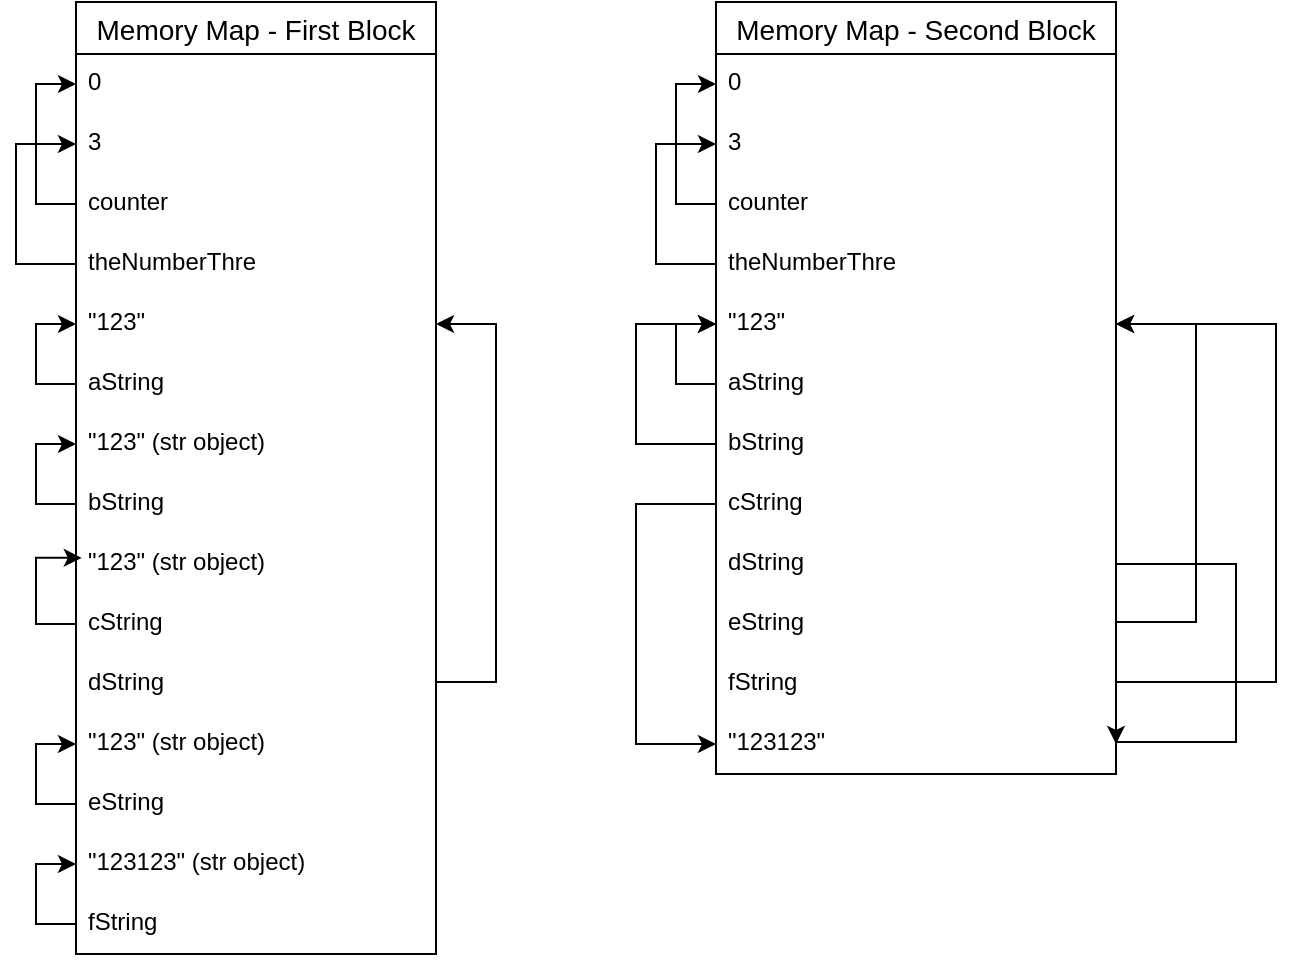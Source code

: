 <mxfile version="21.7.2" type="device">
  <diagram name="Page-1" id="-TfxzJIQFW5ECv-QuIHN">
    <mxGraphModel dx="684" dy="983" grid="1" gridSize="10" guides="1" tooltips="1" connect="1" arrows="1" fold="1" page="1" pageScale="1" pageWidth="850" pageHeight="1100" math="0" shadow="0">
      <root>
        <mxCell id="0" />
        <mxCell id="1" parent="0" />
        <mxCell id="G9r8HT_jU-UsG_awBwpW-21" value="Memory Map - First Block" style="swimlane;fontStyle=0;childLayout=stackLayout;horizontal=1;startSize=26;horizontalStack=0;resizeParent=1;resizeParentMax=0;resizeLast=0;collapsible=1;marginBottom=0;align=center;fontSize=14;" vertex="1" parent="1">
          <mxGeometry x="220" y="220" width="180" height="476" as="geometry">
            <mxRectangle x="220" y="220" width="60" height="30" as="alternateBounds" />
          </mxGeometry>
        </mxCell>
        <mxCell id="G9r8HT_jU-UsG_awBwpW-22" value="0" style="text;strokeColor=none;fillColor=none;spacingLeft=4;spacingRight=4;overflow=hidden;rotatable=0;points=[[0,0.5],[1,0.5]];portConstraint=eastwest;fontSize=12;whiteSpace=wrap;html=1;" vertex="1" parent="G9r8HT_jU-UsG_awBwpW-21">
          <mxGeometry y="26" width="180" height="30" as="geometry" />
        </mxCell>
        <mxCell id="G9r8HT_jU-UsG_awBwpW-23" value="3" style="text;strokeColor=none;fillColor=none;spacingLeft=4;spacingRight=4;overflow=hidden;rotatable=0;points=[[0,0.5],[1,0.5]];portConstraint=eastwest;fontSize=12;whiteSpace=wrap;html=1;" vertex="1" parent="G9r8HT_jU-UsG_awBwpW-21">
          <mxGeometry y="56" width="180" height="30" as="geometry" />
        </mxCell>
        <mxCell id="G9r8HT_jU-UsG_awBwpW-33" style="edgeStyle=orthogonalEdgeStyle;rounded=0;orthogonalLoop=1;jettySize=auto;html=1;entryX=0;entryY=0.5;entryDx=0;entryDy=0;" edge="1" parent="G9r8HT_jU-UsG_awBwpW-21" source="G9r8HT_jU-UsG_awBwpW-24" target="G9r8HT_jU-UsG_awBwpW-22">
          <mxGeometry relative="1" as="geometry" />
        </mxCell>
        <mxCell id="G9r8HT_jU-UsG_awBwpW-24" value="counter" style="text;strokeColor=none;fillColor=none;spacingLeft=4;spacingRight=4;overflow=hidden;rotatable=0;points=[[0,0.5],[1,0.5]];portConstraint=eastwest;fontSize=12;whiteSpace=wrap;html=1;" vertex="1" parent="G9r8HT_jU-UsG_awBwpW-21">
          <mxGeometry y="86" width="180" height="30" as="geometry" />
        </mxCell>
        <mxCell id="G9r8HT_jU-UsG_awBwpW-34" style="edgeStyle=orthogonalEdgeStyle;rounded=0;orthogonalLoop=1;jettySize=auto;html=1;entryX=0;entryY=0.5;entryDx=0;entryDy=0;" edge="1" parent="G9r8HT_jU-UsG_awBwpW-21" source="G9r8HT_jU-UsG_awBwpW-31" target="G9r8HT_jU-UsG_awBwpW-23">
          <mxGeometry relative="1" as="geometry">
            <Array as="points">
              <mxPoint x="-30" y="131" />
              <mxPoint x="-30" y="71" />
            </Array>
          </mxGeometry>
        </mxCell>
        <mxCell id="G9r8HT_jU-UsG_awBwpW-31" value="theNumberThre" style="text;strokeColor=none;fillColor=none;spacingLeft=4;spacingRight=4;overflow=hidden;rotatable=0;points=[[0,0.5],[1,0.5]];portConstraint=eastwest;fontSize=12;whiteSpace=wrap;html=1;" vertex="1" parent="G9r8HT_jU-UsG_awBwpW-21">
          <mxGeometry y="116" width="180" height="30" as="geometry" />
        </mxCell>
        <mxCell id="G9r8HT_jU-UsG_awBwpW-32" value="&quot;123&quot;" style="text;strokeColor=none;fillColor=none;spacingLeft=4;spacingRight=4;overflow=hidden;rotatable=0;points=[[0,0.5],[1,0.5]];portConstraint=eastwest;fontSize=12;whiteSpace=wrap;html=1;" vertex="1" parent="G9r8HT_jU-UsG_awBwpW-21">
          <mxGeometry y="146" width="180" height="30" as="geometry" />
        </mxCell>
        <mxCell id="G9r8HT_jU-UsG_awBwpW-36" style="edgeStyle=orthogonalEdgeStyle;rounded=0;orthogonalLoop=1;jettySize=auto;html=1;entryX=0;entryY=0.5;entryDx=0;entryDy=0;" edge="1" parent="G9r8HT_jU-UsG_awBwpW-21" source="G9r8HT_jU-UsG_awBwpW-35" target="G9r8HT_jU-UsG_awBwpW-32">
          <mxGeometry relative="1" as="geometry" />
        </mxCell>
        <mxCell id="G9r8HT_jU-UsG_awBwpW-35" value="aString" style="text;strokeColor=none;fillColor=none;spacingLeft=4;spacingRight=4;overflow=hidden;rotatable=0;points=[[0,0.5],[1,0.5]];portConstraint=eastwest;fontSize=12;whiteSpace=wrap;html=1;" vertex="1" parent="G9r8HT_jU-UsG_awBwpW-21">
          <mxGeometry y="176" width="180" height="30" as="geometry" />
        </mxCell>
        <mxCell id="G9r8HT_jU-UsG_awBwpW-37" value="&quot;123&quot; (str object)" style="text;strokeColor=none;fillColor=none;spacingLeft=4;spacingRight=4;overflow=hidden;rotatable=0;points=[[0,0.5],[1,0.5]];portConstraint=eastwest;fontSize=12;whiteSpace=wrap;html=1;" vertex="1" parent="G9r8HT_jU-UsG_awBwpW-21">
          <mxGeometry y="206" width="180" height="30" as="geometry" />
        </mxCell>
        <mxCell id="G9r8HT_jU-UsG_awBwpW-39" style="edgeStyle=orthogonalEdgeStyle;rounded=0;orthogonalLoop=1;jettySize=auto;html=1;entryX=0;entryY=0.5;entryDx=0;entryDy=0;" edge="1" parent="G9r8HT_jU-UsG_awBwpW-21" source="G9r8HT_jU-UsG_awBwpW-38" target="G9r8HT_jU-UsG_awBwpW-37">
          <mxGeometry relative="1" as="geometry" />
        </mxCell>
        <mxCell id="G9r8HT_jU-UsG_awBwpW-38" value="bString" style="text;strokeColor=none;fillColor=none;spacingLeft=4;spacingRight=4;overflow=hidden;rotatable=0;points=[[0,0.5],[1,0.5]];portConstraint=eastwest;fontSize=12;whiteSpace=wrap;html=1;" vertex="1" parent="G9r8HT_jU-UsG_awBwpW-21">
          <mxGeometry y="236" width="180" height="30" as="geometry" />
        </mxCell>
        <mxCell id="G9r8HT_jU-UsG_awBwpW-41" value="&quot;123&quot; (str object)" style="text;strokeColor=none;fillColor=none;spacingLeft=4;spacingRight=4;overflow=hidden;rotatable=0;points=[[0,0.5],[1,0.5]];portConstraint=eastwest;fontSize=12;whiteSpace=wrap;html=1;" vertex="1" parent="G9r8HT_jU-UsG_awBwpW-21">
          <mxGeometry y="266" width="180" height="30" as="geometry" />
        </mxCell>
        <mxCell id="G9r8HT_jU-UsG_awBwpW-42" style="edgeStyle=orthogonalEdgeStyle;rounded=0;orthogonalLoop=1;jettySize=auto;html=1;entryX=0.016;entryY=0.398;entryDx=0;entryDy=0;entryPerimeter=0;" edge="1" parent="G9r8HT_jU-UsG_awBwpW-21" source="G9r8HT_jU-UsG_awBwpW-40" target="G9r8HT_jU-UsG_awBwpW-41">
          <mxGeometry relative="1" as="geometry" />
        </mxCell>
        <mxCell id="G9r8HT_jU-UsG_awBwpW-40" value="cString" style="text;strokeColor=none;fillColor=none;spacingLeft=4;spacingRight=4;overflow=hidden;rotatable=0;points=[[0,0.5],[1,0.5]];portConstraint=eastwest;fontSize=12;whiteSpace=wrap;html=1;" vertex="1" parent="G9r8HT_jU-UsG_awBwpW-21">
          <mxGeometry y="296" width="180" height="30" as="geometry" />
        </mxCell>
        <mxCell id="G9r8HT_jU-UsG_awBwpW-44" style="edgeStyle=orthogonalEdgeStyle;rounded=0;orthogonalLoop=1;jettySize=auto;html=1;entryX=1;entryY=0.5;entryDx=0;entryDy=0;exitX=1;exitY=0.5;exitDx=0;exitDy=0;" edge="1" parent="G9r8HT_jU-UsG_awBwpW-21" source="G9r8HT_jU-UsG_awBwpW-43" target="G9r8HT_jU-UsG_awBwpW-32">
          <mxGeometry relative="1" as="geometry">
            <Array as="points">
              <mxPoint x="180" y="340" />
              <mxPoint x="210" y="340" />
              <mxPoint x="210" y="161" />
            </Array>
          </mxGeometry>
        </mxCell>
        <mxCell id="G9r8HT_jU-UsG_awBwpW-43" value="dString" style="text;strokeColor=none;fillColor=none;spacingLeft=4;spacingRight=4;overflow=hidden;rotatable=0;points=[[0,0.5],[1,0.5]];portConstraint=eastwest;fontSize=12;whiteSpace=wrap;html=1;" vertex="1" parent="G9r8HT_jU-UsG_awBwpW-21">
          <mxGeometry y="326" width="180" height="30" as="geometry" />
        </mxCell>
        <mxCell id="G9r8HT_jU-UsG_awBwpW-46" value="&quot;123&quot; (str object)" style="text;strokeColor=none;fillColor=none;spacingLeft=4;spacingRight=4;overflow=hidden;rotatable=0;points=[[0,0.5],[1,0.5]];portConstraint=eastwest;fontSize=12;whiteSpace=wrap;html=1;" vertex="1" parent="G9r8HT_jU-UsG_awBwpW-21">
          <mxGeometry y="356" width="180" height="30" as="geometry" />
        </mxCell>
        <mxCell id="G9r8HT_jU-UsG_awBwpW-47" style="edgeStyle=orthogonalEdgeStyle;rounded=0;orthogonalLoop=1;jettySize=auto;html=1;entryX=0;entryY=0.5;entryDx=0;entryDy=0;" edge="1" parent="G9r8HT_jU-UsG_awBwpW-21" source="G9r8HT_jU-UsG_awBwpW-45" target="G9r8HT_jU-UsG_awBwpW-46">
          <mxGeometry relative="1" as="geometry" />
        </mxCell>
        <mxCell id="G9r8HT_jU-UsG_awBwpW-45" value="eString" style="text;strokeColor=none;fillColor=none;spacingLeft=4;spacingRight=4;overflow=hidden;rotatable=0;points=[[0,0.5],[1,0.5]];portConstraint=eastwest;fontSize=12;whiteSpace=wrap;html=1;" vertex="1" parent="G9r8HT_jU-UsG_awBwpW-21">
          <mxGeometry y="386" width="180" height="30" as="geometry" />
        </mxCell>
        <mxCell id="G9r8HT_jU-UsG_awBwpW-49" value="&quot;123123&quot; (str object)" style="text;strokeColor=none;fillColor=none;spacingLeft=4;spacingRight=4;overflow=hidden;rotatable=0;points=[[0,0.5],[1,0.5]];portConstraint=eastwest;fontSize=12;whiteSpace=wrap;html=1;" vertex="1" parent="G9r8HT_jU-UsG_awBwpW-21">
          <mxGeometry y="416" width="180" height="30" as="geometry" />
        </mxCell>
        <mxCell id="G9r8HT_jU-UsG_awBwpW-50" style="edgeStyle=orthogonalEdgeStyle;rounded=0;orthogonalLoop=1;jettySize=auto;html=1;entryX=0;entryY=0.5;entryDx=0;entryDy=0;" edge="1" parent="G9r8HT_jU-UsG_awBwpW-21" source="G9r8HT_jU-UsG_awBwpW-48" target="G9r8HT_jU-UsG_awBwpW-49">
          <mxGeometry relative="1" as="geometry" />
        </mxCell>
        <mxCell id="G9r8HT_jU-UsG_awBwpW-48" value="fString" style="text;strokeColor=none;fillColor=none;spacingLeft=4;spacingRight=4;overflow=hidden;rotatable=0;points=[[0,0.5],[1,0.5]];portConstraint=eastwest;fontSize=12;whiteSpace=wrap;html=1;" vertex="1" parent="G9r8HT_jU-UsG_awBwpW-21">
          <mxGeometry y="446" width="180" height="30" as="geometry" />
        </mxCell>
        <mxCell id="G9r8HT_jU-UsG_awBwpW-51" value="Memory Map - Second Block" style="swimlane;fontStyle=0;childLayout=stackLayout;horizontal=1;startSize=26;horizontalStack=0;resizeParent=1;resizeParentMax=0;resizeLast=0;collapsible=1;marginBottom=0;align=center;fontSize=14;" vertex="1" parent="1">
          <mxGeometry x="540" y="220" width="200" height="386" as="geometry">
            <mxRectangle x="220" y="220" width="60" height="30" as="alternateBounds" />
          </mxGeometry>
        </mxCell>
        <mxCell id="G9r8HT_jU-UsG_awBwpW-52" value="0" style="text;strokeColor=none;fillColor=none;spacingLeft=4;spacingRight=4;overflow=hidden;rotatable=0;points=[[0,0.5],[1,0.5]];portConstraint=eastwest;fontSize=12;whiteSpace=wrap;html=1;" vertex="1" parent="G9r8HT_jU-UsG_awBwpW-51">
          <mxGeometry y="26" width="200" height="30" as="geometry" />
        </mxCell>
        <mxCell id="G9r8HT_jU-UsG_awBwpW-53" value="3" style="text;strokeColor=none;fillColor=none;spacingLeft=4;spacingRight=4;overflow=hidden;rotatable=0;points=[[0,0.5],[1,0.5]];portConstraint=eastwest;fontSize=12;whiteSpace=wrap;html=1;" vertex="1" parent="G9r8HT_jU-UsG_awBwpW-51">
          <mxGeometry y="56" width="200" height="30" as="geometry" />
        </mxCell>
        <mxCell id="G9r8HT_jU-UsG_awBwpW-54" style="edgeStyle=orthogonalEdgeStyle;rounded=0;orthogonalLoop=1;jettySize=auto;html=1;entryX=0;entryY=0.5;entryDx=0;entryDy=0;" edge="1" parent="G9r8HT_jU-UsG_awBwpW-51" source="G9r8HT_jU-UsG_awBwpW-55" target="G9r8HT_jU-UsG_awBwpW-52">
          <mxGeometry relative="1" as="geometry" />
        </mxCell>
        <mxCell id="G9r8HT_jU-UsG_awBwpW-55" value="counter" style="text;strokeColor=none;fillColor=none;spacingLeft=4;spacingRight=4;overflow=hidden;rotatable=0;points=[[0,0.5],[1,0.5]];portConstraint=eastwest;fontSize=12;whiteSpace=wrap;html=1;" vertex="1" parent="G9r8HT_jU-UsG_awBwpW-51">
          <mxGeometry y="86" width="200" height="30" as="geometry" />
        </mxCell>
        <mxCell id="G9r8HT_jU-UsG_awBwpW-56" style="edgeStyle=orthogonalEdgeStyle;rounded=0;orthogonalLoop=1;jettySize=auto;html=1;entryX=0;entryY=0.5;entryDx=0;entryDy=0;" edge="1" parent="G9r8HT_jU-UsG_awBwpW-51" source="G9r8HT_jU-UsG_awBwpW-57" target="G9r8HT_jU-UsG_awBwpW-53">
          <mxGeometry relative="1" as="geometry">
            <Array as="points">
              <mxPoint x="-30" y="131" />
              <mxPoint x="-30" y="71" />
            </Array>
          </mxGeometry>
        </mxCell>
        <mxCell id="G9r8HT_jU-UsG_awBwpW-57" value="theNumberThre" style="text;strokeColor=none;fillColor=none;spacingLeft=4;spacingRight=4;overflow=hidden;rotatable=0;points=[[0,0.5],[1,0.5]];portConstraint=eastwest;fontSize=12;whiteSpace=wrap;html=1;" vertex="1" parent="G9r8HT_jU-UsG_awBwpW-51">
          <mxGeometry y="116" width="200" height="30" as="geometry" />
        </mxCell>
        <mxCell id="G9r8HT_jU-UsG_awBwpW-58" value="&quot;123&quot;" style="text;strokeColor=none;fillColor=none;spacingLeft=4;spacingRight=4;overflow=hidden;rotatable=0;points=[[0,0.5],[1,0.5]];portConstraint=eastwest;fontSize=12;whiteSpace=wrap;html=1;" vertex="1" parent="G9r8HT_jU-UsG_awBwpW-51">
          <mxGeometry y="146" width="200" height="30" as="geometry" />
        </mxCell>
        <mxCell id="G9r8HT_jU-UsG_awBwpW-59" style="edgeStyle=orthogonalEdgeStyle;rounded=0;orthogonalLoop=1;jettySize=auto;html=1;entryX=0;entryY=0.5;entryDx=0;entryDy=0;" edge="1" parent="G9r8HT_jU-UsG_awBwpW-51" source="G9r8HT_jU-UsG_awBwpW-60" target="G9r8HT_jU-UsG_awBwpW-58">
          <mxGeometry relative="1" as="geometry" />
        </mxCell>
        <mxCell id="G9r8HT_jU-UsG_awBwpW-60" value="aString" style="text;strokeColor=none;fillColor=none;spacingLeft=4;spacingRight=4;overflow=hidden;rotatable=0;points=[[0,0.5],[1,0.5]];portConstraint=eastwest;fontSize=12;whiteSpace=wrap;html=1;" vertex="1" parent="G9r8HT_jU-UsG_awBwpW-51">
          <mxGeometry y="176" width="200" height="30" as="geometry" />
        </mxCell>
        <mxCell id="G9r8HT_jU-UsG_awBwpW-62" style="edgeStyle=orthogonalEdgeStyle;rounded=0;orthogonalLoop=1;jettySize=auto;html=1;entryX=0;entryY=0.5;entryDx=0;entryDy=0;" edge="1" parent="G9r8HT_jU-UsG_awBwpW-51" source="G9r8HT_jU-UsG_awBwpW-63" target="G9r8HT_jU-UsG_awBwpW-61">
          <mxGeometry relative="1" as="geometry" />
        </mxCell>
        <mxCell id="G9r8HT_jU-UsG_awBwpW-76" style="edgeStyle=orthogonalEdgeStyle;rounded=0;orthogonalLoop=1;jettySize=auto;html=1;entryX=0;entryY=0.5;entryDx=0;entryDy=0;" edge="1" parent="G9r8HT_jU-UsG_awBwpW-51" source="G9r8HT_jU-UsG_awBwpW-63" target="G9r8HT_jU-UsG_awBwpW-58">
          <mxGeometry relative="1" as="geometry">
            <Array as="points">
              <mxPoint x="-40" y="221" />
              <mxPoint x="-40" y="161" />
            </Array>
          </mxGeometry>
        </mxCell>
        <mxCell id="G9r8HT_jU-UsG_awBwpW-63" value="bString" style="text;strokeColor=none;fillColor=none;spacingLeft=4;spacingRight=4;overflow=hidden;rotatable=0;points=[[0,0.5],[1,0.5]];portConstraint=eastwest;fontSize=12;whiteSpace=wrap;html=1;" vertex="1" parent="G9r8HT_jU-UsG_awBwpW-51">
          <mxGeometry y="206" width="200" height="30" as="geometry" />
        </mxCell>
        <mxCell id="G9r8HT_jU-UsG_awBwpW-65" style="edgeStyle=orthogonalEdgeStyle;rounded=0;orthogonalLoop=1;jettySize=auto;html=1;entryX=0.016;entryY=0.398;entryDx=0;entryDy=0;entryPerimeter=0;" edge="1" parent="G9r8HT_jU-UsG_awBwpW-51" source="G9r8HT_jU-UsG_awBwpW-66" target="G9r8HT_jU-UsG_awBwpW-64">
          <mxGeometry relative="1" as="geometry" />
        </mxCell>
        <mxCell id="G9r8HT_jU-UsG_awBwpW-79" style="edgeStyle=orthogonalEdgeStyle;rounded=0;orthogonalLoop=1;jettySize=auto;html=1;entryX=0;entryY=0.5;entryDx=0;entryDy=0;" edge="1" parent="G9r8HT_jU-UsG_awBwpW-51" source="G9r8HT_jU-UsG_awBwpW-66" target="G9r8HT_jU-UsG_awBwpW-78">
          <mxGeometry relative="1" as="geometry">
            <Array as="points">
              <mxPoint x="-40" y="251" />
              <mxPoint x="-40" y="371" />
            </Array>
          </mxGeometry>
        </mxCell>
        <mxCell id="G9r8HT_jU-UsG_awBwpW-66" value="cString" style="text;strokeColor=none;fillColor=none;spacingLeft=4;spacingRight=4;overflow=hidden;rotatable=0;points=[[0,0.5],[1,0.5]];portConstraint=eastwest;fontSize=12;whiteSpace=wrap;html=1;" vertex="1" parent="G9r8HT_jU-UsG_awBwpW-51">
          <mxGeometry y="236" width="200" height="30" as="geometry" />
        </mxCell>
        <mxCell id="G9r8HT_jU-UsG_awBwpW-80" style="edgeStyle=orthogonalEdgeStyle;rounded=0;orthogonalLoop=1;jettySize=auto;html=1;entryX=1;entryY=0.5;entryDx=0;entryDy=0;" edge="1" parent="G9r8HT_jU-UsG_awBwpW-51" source="G9r8HT_jU-UsG_awBwpW-68" target="G9r8HT_jU-UsG_awBwpW-78">
          <mxGeometry relative="1" as="geometry">
            <Array as="points">
              <mxPoint x="260" y="281" />
              <mxPoint x="260" y="370" />
            </Array>
          </mxGeometry>
        </mxCell>
        <mxCell id="G9r8HT_jU-UsG_awBwpW-68" value="dString" style="text;strokeColor=none;fillColor=none;spacingLeft=4;spacingRight=4;overflow=hidden;rotatable=0;points=[[0,0.5],[1,0.5]];portConstraint=eastwest;fontSize=12;whiteSpace=wrap;html=1;" vertex="1" parent="G9r8HT_jU-UsG_awBwpW-51">
          <mxGeometry y="266" width="200" height="30" as="geometry" />
        </mxCell>
        <mxCell id="G9r8HT_jU-UsG_awBwpW-70" style="edgeStyle=orthogonalEdgeStyle;rounded=0;orthogonalLoop=1;jettySize=auto;html=1;entryX=0;entryY=0.5;entryDx=0;entryDy=0;" edge="1" parent="G9r8HT_jU-UsG_awBwpW-51" source="G9r8HT_jU-UsG_awBwpW-71" target="G9r8HT_jU-UsG_awBwpW-69">
          <mxGeometry relative="1" as="geometry" />
        </mxCell>
        <mxCell id="G9r8HT_jU-UsG_awBwpW-83" style="edgeStyle=orthogonalEdgeStyle;rounded=0;orthogonalLoop=1;jettySize=auto;html=1;entryX=1;entryY=0.5;entryDx=0;entryDy=0;exitX=1;exitY=0.5;exitDx=0;exitDy=0;" edge="1" parent="G9r8HT_jU-UsG_awBwpW-51" source="G9r8HT_jU-UsG_awBwpW-71" target="G9r8HT_jU-UsG_awBwpW-58">
          <mxGeometry relative="1" as="geometry">
            <Array as="points">
              <mxPoint x="200" y="310" />
              <mxPoint x="240" y="310" />
              <mxPoint x="240" y="161" />
            </Array>
          </mxGeometry>
        </mxCell>
        <mxCell id="G9r8HT_jU-UsG_awBwpW-71" value="eString" style="text;strokeColor=none;fillColor=none;spacingLeft=4;spacingRight=4;overflow=hidden;rotatable=0;points=[[0,0.5],[1,0.5]];portConstraint=eastwest;fontSize=12;whiteSpace=wrap;html=1;" vertex="1" parent="G9r8HT_jU-UsG_awBwpW-51">
          <mxGeometry y="296" width="200" height="30" as="geometry" />
        </mxCell>
        <mxCell id="G9r8HT_jU-UsG_awBwpW-73" style="edgeStyle=orthogonalEdgeStyle;rounded=0;orthogonalLoop=1;jettySize=auto;html=1;entryX=0;entryY=0.5;entryDx=0;entryDy=0;" edge="1" parent="G9r8HT_jU-UsG_awBwpW-51" source="G9r8HT_jU-UsG_awBwpW-74" target="G9r8HT_jU-UsG_awBwpW-72">
          <mxGeometry relative="1" as="geometry" />
        </mxCell>
        <mxCell id="G9r8HT_jU-UsG_awBwpW-84" style="edgeStyle=orthogonalEdgeStyle;rounded=0;orthogonalLoop=1;jettySize=auto;html=1;entryX=1;entryY=0.5;entryDx=0;entryDy=0;exitX=1;exitY=0.5;exitDx=0;exitDy=0;" edge="1" parent="G9r8HT_jU-UsG_awBwpW-51" source="G9r8HT_jU-UsG_awBwpW-74" target="G9r8HT_jU-UsG_awBwpW-58">
          <mxGeometry relative="1" as="geometry">
            <Array as="points">
              <mxPoint x="200" y="340" />
              <mxPoint x="280" y="340" />
              <mxPoint x="280" y="161" />
            </Array>
          </mxGeometry>
        </mxCell>
        <mxCell id="G9r8HT_jU-UsG_awBwpW-74" value="fString" style="text;strokeColor=none;fillColor=none;spacingLeft=4;spacingRight=4;overflow=hidden;rotatable=0;points=[[0,0.5],[1,0.5]];portConstraint=eastwest;fontSize=12;whiteSpace=wrap;html=1;" vertex="1" parent="G9r8HT_jU-UsG_awBwpW-51">
          <mxGeometry y="326" width="200" height="30" as="geometry" />
        </mxCell>
        <mxCell id="G9r8HT_jU-UsG_awBwpW-78" value="&quot;123123&quot;" style="text;strokeColor=none;fillColor=none;spacingLeft=4;spacingRight=4;overflow=hidden;rotatable=0;points=[[0,0.5],[1,0.5]];portConstraint=eastwest;fontSize=12;whiteSpace=wrap;html=1;" vertex="1" parent="G9r8HT_jU-UsG_awBwpW-51">
          <mxGeometry y="356" width="200" height="30" as="geometry" />
        </mxCell>
      </root>
    </mxGraphModel>
  </diagram>
</mxfile>
